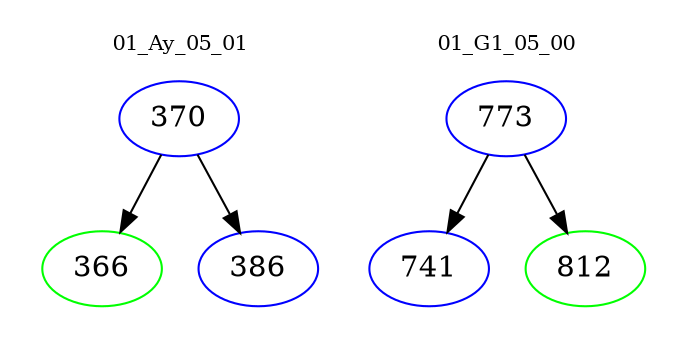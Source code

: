 digraph{
subgraph cluster_0 {
color = white
label = "01_Ay_05_01";
fontsize=10;
T0_370 [label="370", color="blue"]
T0_370 -> T0_366 [color="black"]
T0_366 [label="366", color="green"]
T0_370 -> T0_386 [color="black"]
T0_386 [label="386", color="blue"]
}
subgraph cluster_1 {
color = white
label = "01_G1_05_00";
fontsize=10;
T1_773 [label="773", color="blue"]
T1_773 -> T1_741 [color="black"]
T1_741 [label="741", color="blue"]
T1_773 -> T1_812 [color="black"]
T1_812 [label="812", color="green"]
}
}
